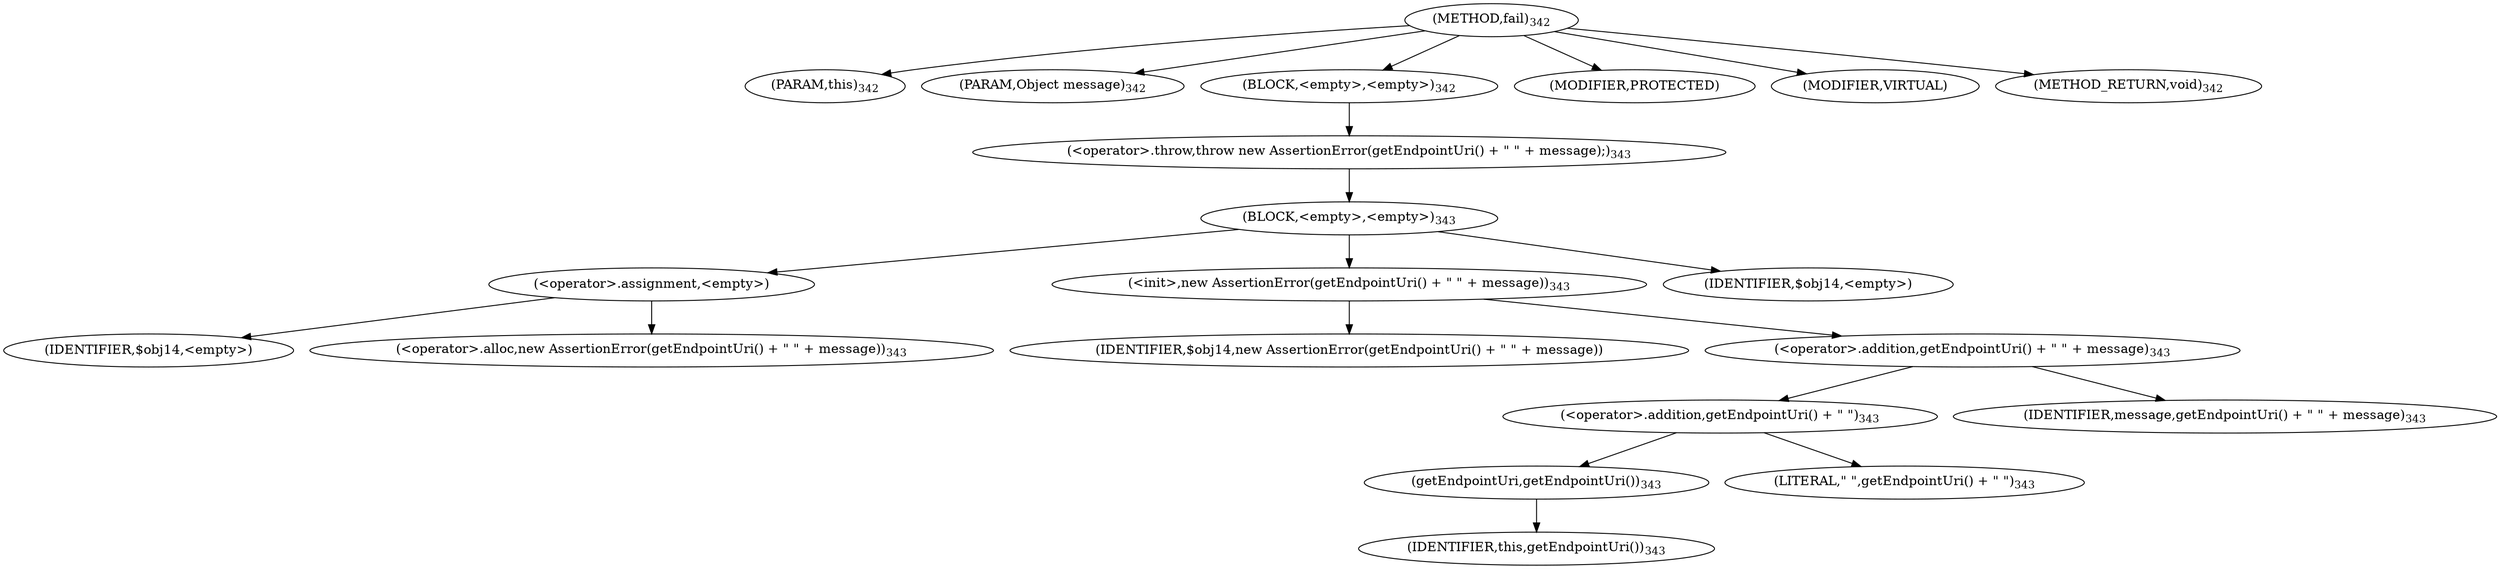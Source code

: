 digraph "fail" {  
"857" [label = <(METHOD,fail)<SUB>342</SUB>> ]
"53" [label = <(PARAM,this)<SUB>342</SUB>> ]
"858" [label = <(PARAM,Object message)<SUB>342</SUB>> ]
"859" [label = <(BLOCK,&lt;empty&gt;,&lt;empty&gt;)<SUB>342</SUB>> ]
"860" [label = <(&lt;operator&gt;.throw,throw new AssertionError(getEndpointUri() + &quot; &quot; + message);)<SUB>343</SUB>> ]
"861" [label = <(BLOCK,&lt;empty&gt;,&lt;empty&gt;)<SUB>343</SUB>> ]
"862" [label = <(&lt;operator&gt;.assignment,&lt;empty&gt;)> ]
"863" [label = <(IDENTIFIER,$obj14,&lt;empty&gt;)> ]
"864" [label = <(&lt;operator&gt;.alloc,new AssertionError(getEndpointUri() + &quot; &quot; + message))<SUB>343</SUB>> ]
"865" [label = <(&lt;init&gt;,new AssertionError(getEndpointUri() + &quot; &quot; + message))<SUB>343</SUB>> ]
"866" [label = <(IDENTIFIER,$obj14,new AssertionError(getEndpointUri() + &quot; &quot; + message))> ]
"867" [label = <(&lt;operator&gt;.addition,getEndpointUri() + &quot; &quot; + message)<SUB>343</SUB>> ]
"868" [label = <(&lt;operator&gt;.addition,getEndpointUri() + &quot; &quot;)<SUB>343</SUB>> ]
"869" [label = <(getEndpointUri,getEndpointUri())<SUB>343</SUB>> ]
"52" [label = <(IDENTIFIER,this,getEndpointUri())<SUB>343</SUB>> ]
"870" [label = <(LITERAL,&quot; &quot;,getEndpointUri() + &quot; &quot;)<SUB>343</SUB>> ]
"871" [label = <(IDENTIFIER,message,getEndpointUri() + &quot; &quot; + message)<SUB>343</SUB>> ]
"872" [label = <(IDENTIFIER,$obj14,&lt;empty&gt;)> ]
"873" [label = <(MODIFIER,PROTECTED)> ]
"874" [label = <(MODIFIER,VIRTUAL)> ]
"875" [label = <(METHOD_RETURN,void)<SUB>342</SUB>> ]
  "857" -> "53" 
  "857" -> "858" 
  "857" -> "859" 
  "857" -> "873" 
  "857" -> "874" 
  "857" -> "875" 
  "859" -> "860" 
  "860" -> "861" 
  "861" -> "862" 
  "861" -> "865" 
  "861" -> "872" 
  "862" -> "863" 
  "862" -> "864" 
  "865" -> "866" 
  "865" -> "867" 
  "867" -> "868" 
  "867" -> "871" 
  "868" -> "869" 
  "868" -> "870" 
  "869" -> "52" 
}
